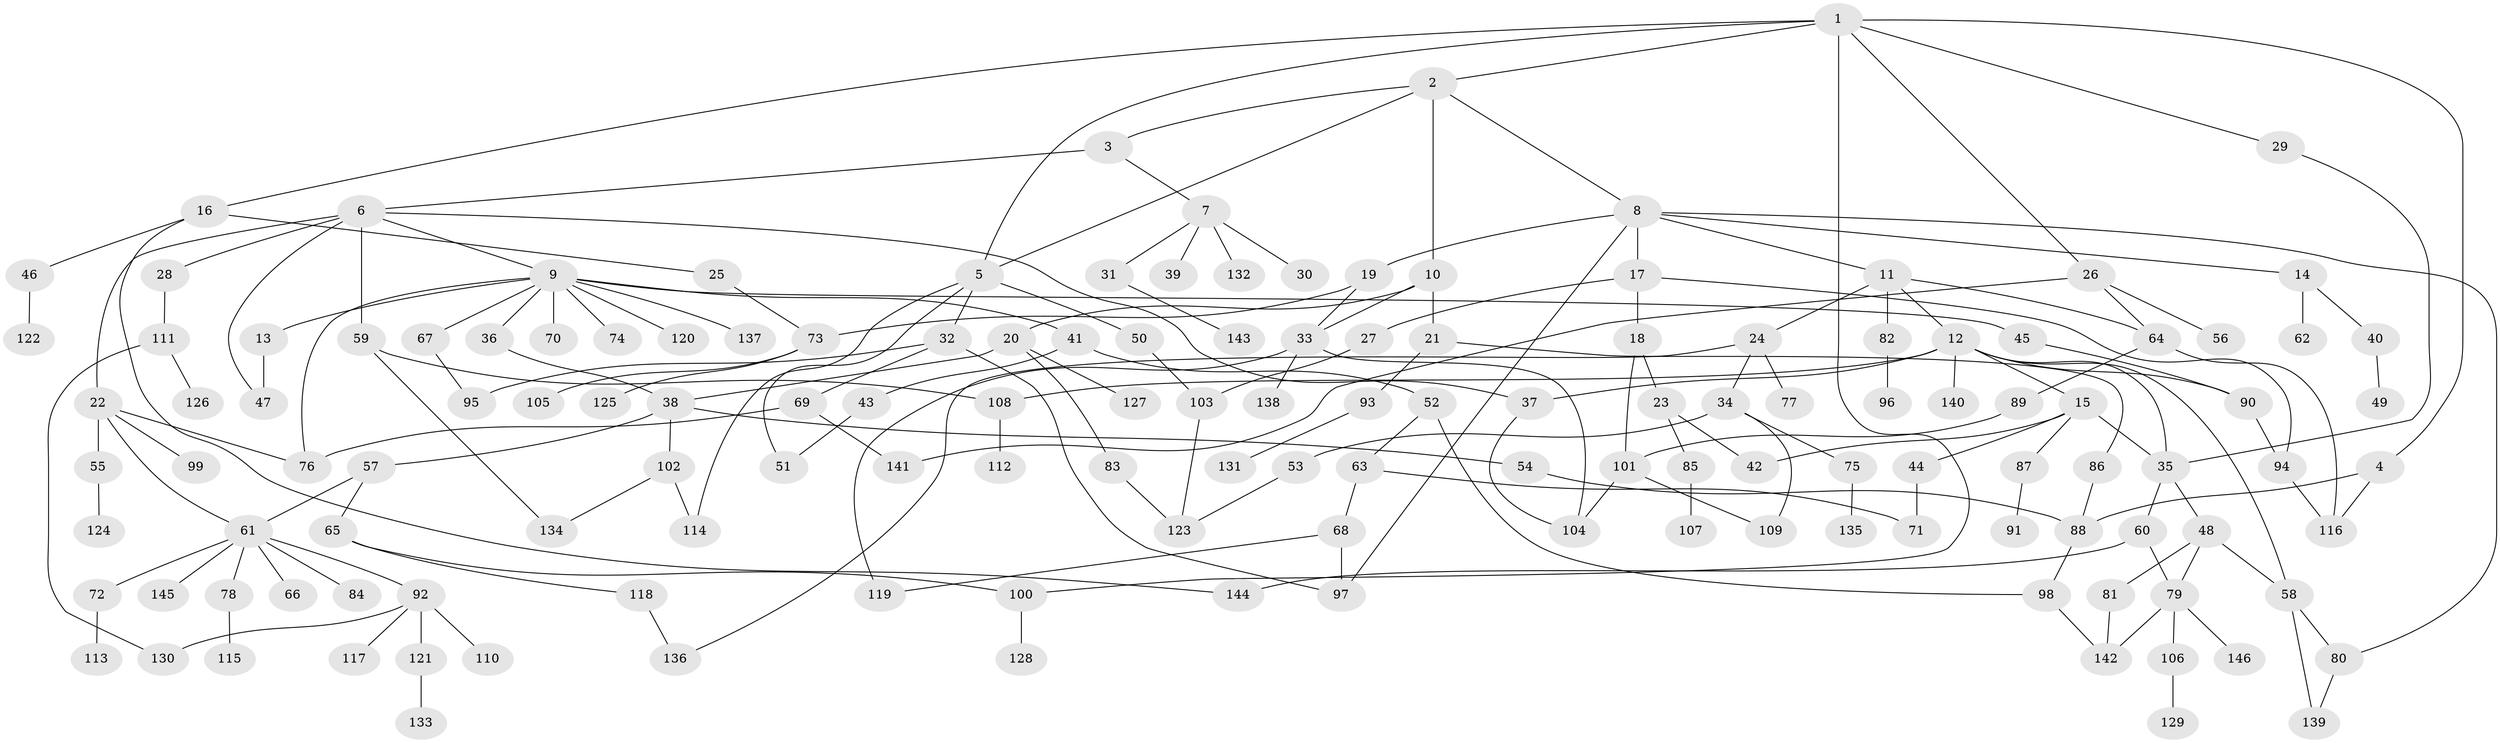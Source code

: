 // coarse degree distribution, {3: 0.13636363636363635, 6: 0.045454545454545456, 8: 0.09090909090909091, 1: 0.25, 9: 0.022727272727272728, 5: 0.13636363636363635, 4: 0.1590909090909091, 2: 0.11363636363636363, 7: 0.045454545454545456}
// Generated by graph-tools (version 1.1) at 2025/36/03/04/25 23:36:01]
// undirected, 146 vertices, 192 edges
graph export_dot {
  node [color=gray90,style=filled];
  1;
  2;
  3;
  4;
  5;
  6;
  7;
  8;
  9;
  10;
  11;
  12;
  13;
  14;
  15;
  16;
  17;
  18;
  19;
  20;
  21;
  22;
  23;
  24;
  25;
  26;
  27;
  28;
  29;
  30;
  31;
  32;
  33;
  34;
  35;
  36;
  37;
  38;
  39;
  40;
  41;
  42;
  43;
  44;
  45;
  46;
  47;
  48;
  49;
  50;
  51;
  52;
  53;
  54;
  55;
  56;
  57;
  58;
  59;
  60;
  61;
  62;
  63;
  64;
  65;
  66;
  67;
  68;
  69;
  70;
  71;
  72;
  73;
  74;
  75;
  76;
  77;
  78;
  79;
  80;
  81;
  82;
  83;
  84;
  85;
  86;
  87;
  88;
  89;
  90;
  91;
  92;
  93;
  94;
  95;
  96;
  97;
  98;
  99;
  100;
  101;
  102;
  103;
  104;
  105;
  106;
  107;
  108;
  109;
  110;
  111;
  112;
  113;
  114;
  115;
  116;
  117;
  118;
  119;
  120;
  121;
  122;
  123;
  124;
  125;
  126;
  127;
  128;
  129;
  130;
  131;
  132;
  133;
  134;
  135;
  136;
  137;
  138;
  139;
  140;
  141;
  142;
  143;
  144;
  145;
  146;
  1 -- 2;
  1 -- 4;
  1 -- 5;
  1 -- 16;
  1 -- 26;
  1 -- 29;
  1 -- 100;
  2 -- 3;
  2 -- 8;
  2 -- 10;
  2 -- 5;
  3 -- 6;
  3 -- 7;
  4 -- 88;
  4 -- 116;
  5 -- 32;
  5 -- 50;
  5 -- 114;
  5 -- 51;
  6 -- 9;
  6 -- 22;
  6 -- 28;
  6 -- 37;
  6 -- 47;
  6 -- 59;
  7 -- 30;
  7 -- 31;
  7 -- 39;
  7 -- 132;
  8 -- 11;
  8 -- 14;
  8 -- 17;
  8 -- 19;
  8 -- 80;
  8 -- 97;
  9 -- 13;
  9 -- 36;
  9 -- 41;
  9 -- 45;
  9 -- 67;
  9 -- 70;
  9 -- 74;
  9 -- 120;
  9 -- 137;
  9 -- 76;
  10 -- 20;
  10 -- 21;
  10 -- 33;
  11 -- 12;
  11 -- 24;
  11 -- 64;
  11 -- 82;
  12 -- 15;
  12 -- 140;
  12 -- 35;
  12 -- 58;
  12 -- 108;
  12 -- 90;
  12 -- 37;
  13 -- 47;
  14 -- 40;
  14 -- 62;
  15 -- 35;
  15 -- 44;
  15 -- 87;
  15 -- 42;
  16 -- 25;
  16 -- 46;
  16 -- 144;
  17 -- 18;
  17 -- 27;
  17 -- 94;
  18 -- 23;
  18 -- 101;
  19 -- 33;
  19 -- 73;
  20 -- 38;
  20 -- 83;
  20 -- 127;
  21 -- 86;
  21 -- 93;
  22 -- 55;
  22 -- 76;
  22 -- 99;
  22 -- 61;
  23 -- 42;
  23 -- 85;
  24 -- 34;
  24 -- 77;
  24 -- 136;
  25 -- 73;
  26 -- 56;
  26 -- 141;
  26 -- 64;
  27 -- 103;
  28 -- 111;
  29 -- 35;
  31 -- 143;
  32 -- 69;
  32 -- 95;
  32 -- 97;
  33 -- 138;
  33 -- 104;
  33 -- 119;
  34 -- 53;
  34 -- 75;
  34 -- 109;
  35 -- 48;
  35 -- 60;
  36 -- 38;
  37 -- 104;
  38 -- 54;
  38 -- 57;
  38 -- 102;
  40 -- 49;
  41 -- 43;
  41 -- 52;
  43 -- 51;
  44 -- 71;
  45 -- 90;
  46 -- 122;
  48 -- 58;
  48 -- 81;
  48 -- 79;
  50 -- 103;
  52 -- 63;
  52 -- 98;
  53 -- 123;
  54 -- 88;
  55 -- 124;
  57 -- 61;
  57 -- 65;
  58 -- 139;
  58 -- 80;
  59 -- 108;
  59 -- 134;
  60 -- 79;
  60 -- 144;
  61 -- 66;
  61 -- 72;
  61 -- 78;
  61 -- 84;
  61 -- 92;
  61 -- 145;
  63 -- 68;
  63 -- 71;
  64 -- 89;
  64 -- 116;
  65 -- 118;
  65 -- 100;
  67 -- 95;
  68 -- 97;
  68 -- 119;
  69 -- 141;
  69 -- 76;
  72 -- 113;
  73 -- 105;
  73 -- 125;
  75 -- 135;
  78 -- 115;
  79 -- 106;
  79 -- 146;
  79 -- 142;
  80 -- 139;
  81 -- 142;
  82 -- 96;
  83 -- 123;
  85 -- 107;
  86 -- 88;
  87 -- 91;
  88 -- 98;
  89 -- 101;
  90 -- 94;
  92 -- 110;
  92 -- 117;
  92 -- 121;
  92 -- 130;
  93 -- 131;
  94 -- 116;
  98 -- 142;
  100 -- 128;
  101 -- 104;
  101 -- 109;
  102 -- 134;
  102 -- 114;
  103 -- 123;
  106 -- 129;
  108 -- 112;
  111 -- 126;
  111 -- 130;
  118 -- 136;
  121 -- 133;
}
